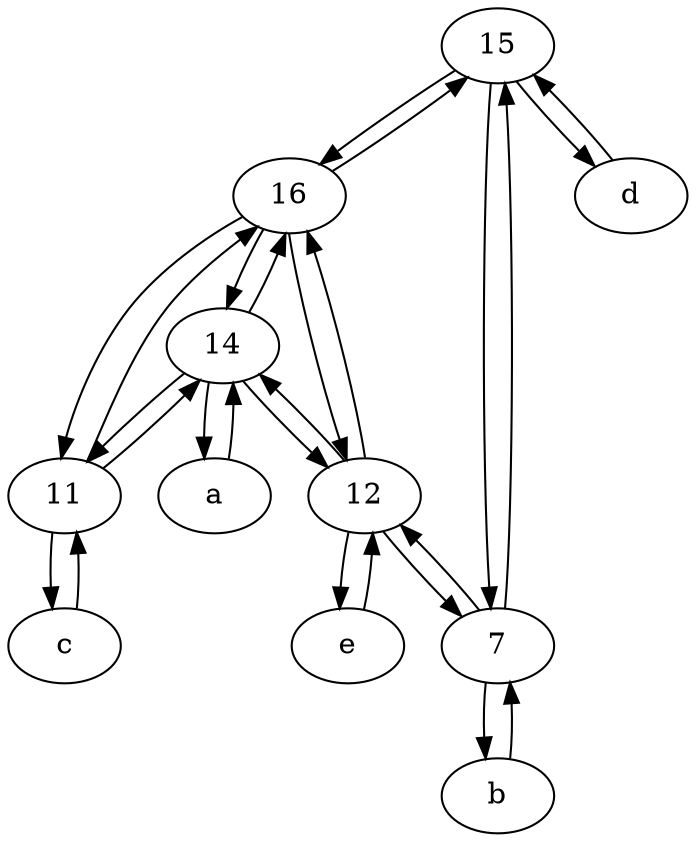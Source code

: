 digraph  {
	15;
	e [pos="30,50!"];
	11;
	16;
	12;
	7;
	14;
	d [pos="20,30!"];
	a [pos="40,10!"];
	c [pos="20,10!"];
	b [pos="50,20!"];
	15 -> 7;
	d -> 15;
	14 -> a;
	12 -> 16;
	7 -> 15;
	11 -> 16;
	b -> 7;
	14 -> 16;
	e -> 12;
	15 -> d;
	12 -> 14;
	11 -> c;
	c -> 11;
	11 -> 14;
	15 -> 16;
	14 -> 12;
	16 -> 14;
	16 -> 11;
	a -> 14;
	12 -> 7;
	7 -> 12;
	12 -> e;
	7 -> b;
	14 -> 11;
	16 -> 15;
	16 -> 12;

	}